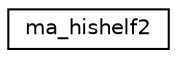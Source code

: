 digraph "Graphical Class Hierarchy"
{
 // LATEX_PDF_SIZE
  edge [fontname="Helvetica",fontsize="10",labelfontname="Helvetica",labelfontsize="10"];
  node [fontname="Helvetica",fontsize="10",shape=record];
  rankdir="LR";
  Node0 [label="ma_hishelf2",height=0.2,width=0.4,color="black", fillcolor="white", style="filled",URL="$structma__hishelf2.html",tooltip=" "];
}
